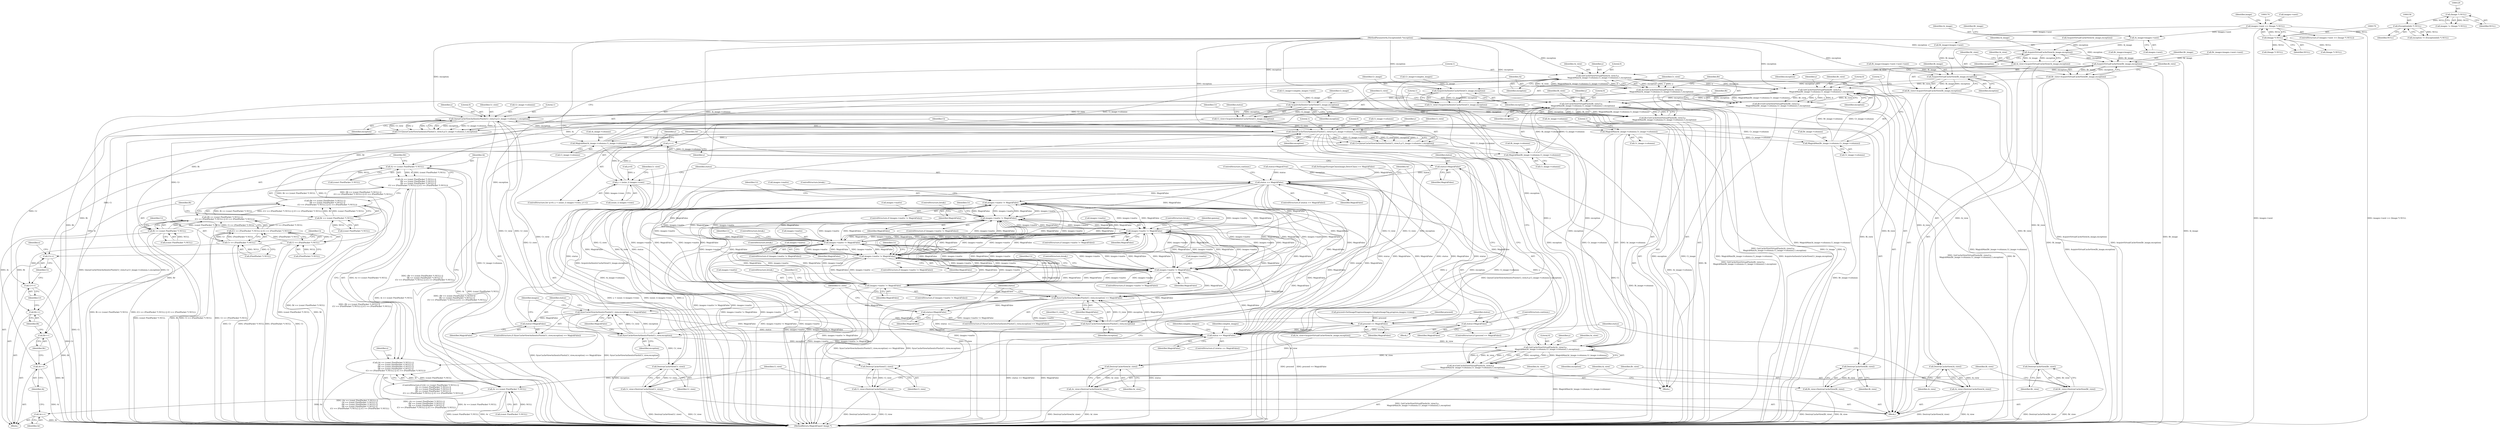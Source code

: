 digraph "1_ImageMagick6_19651f3db63fa1511ed83a348c4c82fa553f8d01_0@pointer" {
"1000280" [label="(Call,Ai_image=images->next)"];
"1000165" [label="(Call,images->next == (Image *) NULL)"];
"1000169" [label="(Call,(Image *) NULL)"];
"1000155" [label="(Call,(ExceptionInfo *) NULL)"];
"1000128" [label="(Call,(Image *) NULL)"];
"1000347" [label="(Call,AcquireVirtualCacheView(Ai_image,exception))"];
"1000345" [label="(Call,Ai_view=AcquireVirtualCacheView(Ai_image,exception))"];
"1000415" [label="(Call,GetCacheViewVirtualPixels(Ai_view,0,y,\n      MagickMax(Ai_image->columns,Ci_image->columns),1,exception))"];
"1000413" [label="(Call,Ai=GetCacheViewVirtualPixels(Ai_view,0,y,\n      MagickMax(Ai_image->columns,Ci_image->columns),1,exception))"];
"1000488" [label="(Call,Ai == (const PixelPacket *) NULL)"];
"1000487" [label="(Call,(Ai == (const PixelPacket *) NULL) ||\n        (Br == (const PixelPacket *) NULL) ||\n        (Bi == (const PixelPacket *) NULL) ||\n        (Cr == (PixelPacket *) NULL) || (Ci == (PixelPacket *) NULL))"];
"1000481" [label="(Call,(Ar == (const PixelPacket *) NULL) ||\n        (Ai == (const PixelPacket *) NULL) ||\n        (Br == (const PixelPacket *) NULL) ||\n        (Bi == (const PixelPacket *) NULL) ||\n        (Cr == (PixelPacket *) NULL) || (Ci == (PixelPacket *) NULL))"];
"1001556" [label="(Call,Ai++)"];
"1000430" [label="(Call,GetCacheViewVirtualPixels(Br_view,0,y,\n      MagickMax(Br_image->columns,Cr_image->columns),1,exception))"];
"1000428" [label="(Call,Br=GetCacheViewVirtualPixels(Br_view,0,y,\n      MagickMax(Br_image->columns,Cr_image->columns),1,exception))"];
"1000494" [label="(Call,Br == (const PixelPacket *) NULL)"];
"1000493" [label="(Call,(Br == (const PixelPacket *) NULL) ||\n        (Bi == (const PixelPacket *) NULL) ||\n        (Cr == (PixelPacket *) NULL) || (Ci == (PixelPacket *) NULL))"];
"1001558" [label="(Call,Br++)"];
"1000445" [label="(Call,GetCacheViewVirtualPixels(Bi_view,0,y,\n      MagickMax(Bi_image->columns,Ci_image->columns),1,exception))"];
"1000443" [label="(Call,Bi=GetCacheViewVirtualPixels(Bi_view,0,y,\n      MagickMax(Bi_image->columns,Ci_image->columns),1,exception))"];
"1000500" [label="(Call,Bi == (const PixelPacket *) NULL)"];
"1000499" [label="(Call,(Bi == (const PixelPacket *) NULL) ||\n        (Cr == (PixelPacket *) NULL) || (Ci == (PixelPacket *) NULL))"];
"1001560" [label="(Call,Bi++)"];
"1000460" [label="(Call,QueueCacheViewAuthenticPixels(Cr_view,0,y,Cr_image->columns,1,exception))"];
"1000404" [label="(Call,MagickMax(Ar_image->columns,Cr_image->columns))"];
"1000400" [label="(Call,GetCacheViewVirtualPixels(Ar_view,0,y,\n      MagickMax(Ar_image->columns,Cr_image->columns),1,exception))"];
"1000398" [label="(Call,Ar=GetCacheViewVirtualPixels(Ar_view,0,y,\n      MagickMax(Ar_image->columns,Cr_image->columns),1,exception))"];
"1000482" [label="(Call,Ar == (const PixelPacket *) NULL)"];
"1001554" [label="(Call,Ar++)"];
"1001630" [label="(Call,DestroyCacheView(Ar_view))"];
"1001628" [label="(Call,Ar_view=DestroyCacheView(Ar_view))"];
"1000434" [label="(Call,MagickMax(Br_image->columns,Cr_image->columns))"];
"1000458" [label="(Call,Cr=QueueCacheViewAuthenticPixels(Cr_view,0,y,Cr_image->columns,1,exception))"];
"1000506" [label="(Call,Cr == (PixelPacket *) NULL)"];
"1000505" [label="(Call,(Cr == (PixelPacket *) NULL) || (Ci == (PixelPacket *) NULL))"];
"1001562" [label="(Call,Cr++)"];
"1000471" [label="(Call,QueueCacheViewAuthenticPixels(Ci_view,0,y,Ci_image->columns,1,exception))"];
"1000387" [label="(Call,y++)"];
"1000380" [label="(Call,y < (ssize_t) images->rows)"];
"1000419" [label="(Call,MagickMax(Ai_image->columns,Ci_image->columns))"];
"1000449" [label="(Call,MagickMax(Bi_image->columns,Ci_image->columns))"];
"1000469" [label="(Call,Ci=QueueCacheViewAuthenticPixels(Ci_view,0,y,Ci_image->columns,1,exception))"];
"1000511" [label="(Call,Ci == (PixelPacket *) NULL)"];
"1001564" [label="(Call,Ci++)"];
"1001568" [label="(Call,SyncCacheViewAuthenticPixels(Ci_view,exception))"];
"1001567" [label="(Call,SyncCacheViewAuthenticPixels(Ci_view,exception) == MagickFalse)"];
"1001572" [label="(Call,status=MagickFalse)"];
"1000394" [label="(Call,status == MagickFalse)"];
"1000517" [label="(Call,status=MagickFalse)"];
"1001637" [label="(Call,status == MagickFalse)"];
"1000607" [label="(Call,images->matte != MagickFalse)"];
"1000685" [label="(Call,images->matte != MagickFalse)"];
"1000897" [label="(Call,images->matte != MagickFalse)"];
"1001080" [label="(Call,images->matte != MagickFalse)"];
"1001253" [label="(Call,images->matte != MagickFalse)"];
"1001413" [label="(Call,images->matte != MagickFalse)"];
"1001525" [label="(Call,images->matte != MagickFalse)"];
"1001576" [label="(Call,SyncCacheViewAuthenticPixels(Cr_view,exception) == MagickFalse)"];
"1001581" [label="(Call,status=MagickFalse)"];
"1001606" [label="(Call,proceed == MagickFalse)"];
"1001609" [label="(Call,status=MagickFalse)"];
"1001577" [label="(Call,SyncCacheViewAuthenticPixels(Cr_view,exception))"];
"1001614" [label="(Call,DestroyCacheView(Cr_view))"];
"1001612" [label="(Call,Cr_view=DestroyCacheView(Cr_view))"];
"1001618" [label="(Call,DestroyCacheView(Ci_view))"];
"1001616" [label="(Call,Ci_view=DestroyCacheView(Ci_view))"];
"1001626" [label="(Call,DestroyCacheView(Bi_view))"];
"1001624" [label="(Call,Bi_view=DestroyCacheView(Bi_view))"];
"1001622" [label="(Call,DestroyCacheView(Br_view))"];
"1001620" [label="(Call,Br_view=DestroyCacheView(Br_view))"];
"1001634" [label="(Call,DestroyCacheView(Ai_view))"];
"1001632" [label="(Call,Ai_view=DestroyCacheView(Ai_view))"];
"1000352" [label="(Call,AcquireVirtualCacheView(Br_image,exception))"];
"1000350" [label="(Call,Br_view=AcquireVirtualCacheView(Br_image,exception))"];
"1000357" [label="(Call,AcquireVirtualCacheView(Bi_image,exception))"];
"1000355" [label="(Call,Bi_view=AcquireVirtualCacheView(Bi_image,exception))"];
"1000362" [label="(Call,AcquireAuthenticCacheView(Cr_image,exception))"];
"1000360" [label="(Call,Cr_view=AcquireAuthenticCacheView(Cr_image,exception))"];
"1000367" [label="(Call,AcquireAuthenticCacheView(Ci_image,exception))"];
"1000365" [label="(Call,Ci_view=AcquireAuthenticCacheView(Ci_image,exception))"];
"1001613" [label="(Identifier,Cr_view)"];
"1000363" [label="(Identifier,Cr_image)"];
"1000105" [label="(Block,)"];
"1000506" [label="(Call,Cr == (PixelPacket *) NULL)"];
"1000388" [label="(Identifier,y)"];
"1000488" [label="(Call,Ai == (const PixelPacket *) NULL)"];
"1000354" [label="(Identifier,exception)"];
"1000371" [label="(Identifier,status)"];
"1000502" [label="(Call,(const PixelPacket *) NULL)"];
"1000171" [label="(Identifier,NULL)"];
"1000490" [label="(Call,(const PixelPacket *) NULL)"];
"1000470" [label="(Identifier,Ci)"];
"1000370" [label="(Call,status=MagickTrue)"];
"1001635" [label="(Identifier,Ai_view)"];
"1000359" [label="(Identifier,exception)"];
"1000478" [label="(Literal,1)"];
"1000689" [label="(Identifier,MagickFalse)"];
"1001417" [label="(Identifier,MagickFalse)"];
"1001583" [label="(Identifier,MagickFalse)"];
"1001580" [label="(Identifier,MagickFalse)"];
"1000389" [label="(Block,)"];
"1001626" [label="(Call,DestroyCacheView(Bi_view))"];
"1001557" [label="(Identifier,Ai)"];
"1000377" [label="(Call,y=0)"];
"1001252" [label="(ControlStructure,if (images->matte != MagickFalse))"];
"1001301" [label="(ControlStructure,break;)"];
"1000393" [label="(ControlStructure,if (status == MagickFalse))"];
"1000608" [label="(Call,images->matte)"];
"1000428" [label="(Call,Br=GetCacheViewVirtualPixels(Br_view,0,y,\n      MagickMax(Br_image->columns,Cr_image->columns),1,exception))"];
"1000419" [label="(Call,MagickMax(Ai_image->columns,Ci_image->columns))"];
"1000396" [label="(Identifier,MagickFalse)"];
"1000416" [label="(Identifier,Ai_view)"];
"1000199" [label="(Call,(Image *) NULL)"];
"1001631" [label="(Identifier,Ar_view)"];
"1000346" [label="(Identifier,Ai_view)"];
"1000483" [label="(Identifier,Ar)"];
"1000130" [label="(Identifier,NULL)"];
"1000348" [label="(Identifier,Ai_image)"];
"1000495" [label="(Identifier,Br)"];
"1000500" [label="(Call,Bi == (const PixelPacket *) NULL)"];
"1000340" [label="(Call,Ar_view=AcquireVirtualCacheView(Ar_image,exception))"];
"1001564" [label="(Call,Ci++)"];
"1001576" [label="(Call,SyncCacheViewAuthenticPixels(Cr_view,exception) == MagickFalse)"];
"1000380" [label="(Call,y < (ssize_t) images->rows)"];
"1001524" [label="(ControlStructure,if (images->matte != MagickFalse))"];
"1000357" [label="(Call,AcquireVirtualCacheView(Bi_image,exception))"];
"1000464" [label="(Call,Cr_image->columns)"];
"1000353" [label="(Identifier,Br_image)"];
"1000420" [label="(Call,Ai_image->columns)"];
"1000395" [label="(Identifier,status)"];
"1000399" [label="(Identifier,Ar)"];
"1000533" [label="(Identifier,x)"];
"1000349" [label="(Identifier,exception)"];
"1001569" [label="(Identifier,Ci_view)"];
"1000323" [label="(Call,Bi_image=images->next->next->next)"];
"1001630" [label="(Call,DestroyCacheView(Ar_view))"];
"1000534" [label="(Block,)"];
"1000896" [label="(ControlStructure,if (images->matte != MagickFalse))"];
"1000356" [label="(Identifier,Bi_view)"];
"1001608" [label="(Identifier,MagickFalse)"];
"1000445" [label="(Call,GetCacheViewVirtualPixels(Bi_view,0,y,\n      MagickMax(Bi_image->columns,Ci_image->columns),1,exception))"];
"1001572" [label="(Call,status=MagickFalse)"];
"1000686" [label="(Call,images->matte)"];
"1000460" [label="(Call,QueueCacheViewAuthenticPixels(Cr_view,0,y,Cr_image->columns,1,exception))"];
"1000316" [label="(Call,Br_image=images->next->next)"];
"1000635" [label="(ControlStructure,break;)"];
"1000965" [label="(ControlStructure,break;)"];
"1000901" [label="(Identifier,MagickFalse)"];
"1000441" [label="(Literal,1)"];
"1000362" [label="(Call,AcquireAuthenticCacheView(Cr_image,exception))"];
"1000448" [label="(Identifier,y)"];
"1000484" [label="(Call,(const PixelPacket *) NULL)"];
"1000155" [label="(Call,(ExceptionInfo *) NULL)"];
"1000282" [label="(Call,images->next)"];
"1000473" [label="(Literal,0)"];
"1001526" [label="(Call,images->matte)"];
"1000408" [label="(Call,Cr_image->columns)"];
"1001573" [label="(Identifier,status)"];
"1000285" [label="(Call,Br_image=images)"];
"1000164" [label="(ControlStructure,if (images->next == (Image *) NULL))"];
"1000520" [label="(ControlStructure,continue;)"];
"1001088" [label="(Identifier,Cr)"];
"1000607" [label="(Call,images->matte != MagickFalse)"];
"1001617" [label="(Identifier,Ci_view)"];
"1000126" [label="(Call,images != (Image *) NULL)"];
"1000516" [label="(Block,)"];
"1001257" [label="(Identifier,MagickFalse)"];
"1000335" [label="(Call,Ci_image=complex_images->next)"];
"1000412" [label="(Identifier,exception)"];
"1001578" [label="(Identifier,Cr_view)"];
"1001587" [label="(Identifier,images)"];
"1000457" [label="(Identifier,exception)"];
"1001581" [label="(Call,status=MagickFalse)"];
"1000519" [label="(Identifier,MagickFalse)"];
"1001123" [label="(ControlStructure,break;)"];
"1000438" [label="(Call,Cr_image->columns)"];
"1001616" [label="(Call,Ci_view=DestroyCacheView(Ci_view))"];
"1000443" [label="(Call,Bi=GetCacheViewVirtualPixels(Bi_view,0,y,\n      MagickMax(Bi_image->columns,Ci_image->columns),1,exception))"];
"1000411" [label="(Literal,1)"];
"1001560" [label="(Call,Bi++)"];
"1000469" [label="(Call,Ci=QueueCacheViewAuthenticPixels(Ci_view,0,y,Ci_image->columns,1,exception))"];
"1000394" [label="(Call,status == MagickFalse)"];
"1001559" [label="(Identifier,Br)"];
"1001525" [label="(Call,images->matte != MagickFalse)"];
"1001529" [label="(Identifier,MagickFalse)"];
"1000435" [label="(Call,Br_image->columns)"];
"1000480" [label="(ControlStructure,if ((Ar == (const PixelPacket *) NULL) ||\n        (Ai == (const PixelPacket *) NULL) ||\n        (Br == (const PixelPacket *) NULL) ||\n        (Bi == (const PixelPacket *) NULL) ||\n        (Cr == (PixelPacket *) NULL) || (Ci == (PixelPacket *) NULL)))"];
"1000487" [label="(Call,(Ai == (const PixelPacket *) NULL) ||\n        (Br == (const PixelPacket *) NULL) ||\n        (Bi == (const PixelPacket *) NULL) ||\n        (Cr == (PixelPacket *) NULL) || (Ci == (PixelPacket *) NULL))"];
"1000706" [label="(ControlStructure,break;)"];
"1001624" [label="(Call,Bi_view=DestroyCacheView(Bi_view))"];
"1000489" [label="(Identifier,Ai)"];
"1000434" [label="(Call,MagickMax(Br_image->columns,Cr_image->columns))"];
"1000501" [label="(Identifier,Bi)"];
"1000518" [label="(Identifier,status)"];
"1000418" [label="(Identifier,y)"];
"1001565" [label="(Identifier,Ci)"];
"1000606" [label="(ControlStructure,if (images->matte != MagickFalse))"];
"1001533" [label="(Identifier,Cr)"];
"1001632" [label="(Call,Ai_view=DestroyCacheView(Ai_view))"];
"1000165" [label="(Call,images->next == (Image *) NULL)"];
"1000417" [label="(Literal,0)"];
"1000397" [label="(ControlStructure,continue;)"];
"1001639" [label="(Identifier,MagickFalse)"];
"1001079" [label="(ControlStructure,if (images->matte != MagickFalse))"];
"1001605" [label="(ControlStructure,if (proceed == MagickFalse))"];
"1000414" [label="(Identifier,Ai)"];
"1001607" [label="(Identifier,proceed)"];
"1000499" [label="(Call,(Bi == (const PixelPacket *) NULL) ||\n        (Cr == (PixelPacket *) NULL) || (Ci == (PixelPacket *) NULL))"];
"1000367" [label="(Call,AcquireAuthenticCacheView(Ci_image,exception))"];
"1001633" [label="(Identifier,Ai_view)"];
"1000482" [label="(Call,Ar == (const PixelPacket *) NULL)"];
"1000153" [label="(Call,exception != (ExceptionInfo *) NULL)"];
"1000475" [label="(Call,Ci_image->columns)"];
"1001612" [label="(Call,Cr_view=DestroyCacheView(Cr_view))"];
"1001646" [label="(MethodReturn,MagickExport Image *)"];
"1000467" [label="(Literal,1)"];
"1000685" [label="(Call,images->matte != MagickFalse)"];
"1000369" [label="(Identifier,exception)"];
"1000433" [label="(Identifier,y)"];
"1001575" [label="(ControlStructure,if (SyncCacheViewAuthenticPixels(Cr_view,exception) == MagickFalse))"];
"1001629" [label="(Identifier,Ar_view)"];
"1000505" [label="(Call,(Cr == (PixelPacket *) NULL) || (Ci == (PixelPacket *) NULL))"];
"1000382" [label="(Call,(ssize_t) images->rows)"];
"1000352" [label="(Call,AcquireVirtualCacheView(Br_image,exception))"];
"1000350" [label="(Call,Br_view=AcquireVirtualCacheView(Br_image,exception))"];
"1001582" [label="(Identifier,status)"];
"1000332" [label="(Call,Cr_image=complex_images)"];
"1001619" [label="(Identifier,Ci_view)"];
"1000368" [label="(Identifier,Ci_image)"];
"1001412" [label="(ControlStructure,if (images->matte != MagickFalse))"];
"1001561" [label="(Identifier,Bi)"];
"1001621" [label="(Identifier,Br_view)"];
"1000513" [label="(Call,(PixelPacket *) NULL)"];
"1000185" [label="(Call,(Image *) NULL)"];
"1000615" [label="(Identifier,Cr)"];
"1000479" [label="(Identifier,exception)"];
"1000347" [label="(Call,AcquireVirtualCacheView(Ai_image,exception))"];
"1001634" [label="(Call,DestroyCacheView(Ai_view))"];
"1000345" [label="(Call,Ai_view=AcquireVirtualCacheView(Ai_image,exception))"];
"1001080" [label="(Call,images->matte != MagickFalse)"];
"1000358" [label="(Identifier,Bi_image)"];
"1000361" [label="(Identifier,Cr_view)"];
"1001611" [label="(Identifier,MagickFalse)"];
"1001570" [label="(Identifier,exception)"];
"1000351" [label="(Identifier,Br_view)"];
"1001554" [label="(Call,Ar++)"];
"1000456" [label="(Literal,1)"];
"1001254" [label="(Call,images->matte)"];
"1001623" [label="(Identifier,Br_view)"];
"1000401" [label="(Identifier,Ar_view)"];
"1000474" [label="(Identifier,y)"];
"1000447" [label="(Literal,0)"];
"1000423" [label="(Call,Ci_image->columns)"];
"1000493" [label="(Call,(Br == (const PixelPacket *) NULL) ||\n        (Bi == (const PixelPacket *) NULL) ||\n        (Cr == (PixelPacket *) NULL) || (Ci == (PixelPacket *) NULL))"];
"1000288" [label="(Call,Bi_image=images->next)"];
"1000207" [label="(Call,SetImageStorageClass(image,DirectClass) == MagickFalse)"];
"1001414" [label="(Call,images->matte)"];
"1000169" [label="(Call,(Image *) NULL)"];
"1000431" [label="(Identifier,Br_view)"];
"1000446" [label="(Identifier,Bi_view)"];
"1001641" [label="(Identifier,complex_images)"];
"1000463" [label="(Identifier,y)"];
"1001609" [label="(Call,status=MagickFalse)"];
"1001628" [label="(Call,Ar_view=DestroyCacheView(Ar_view))"];
"1001553" [label="(ControlStructure,break;)"];
"1000166" [label="(Call,images->next)"];
"1000405" [label="(Call,Ar_image->columns)"];
"1001567" [label="(Call,SyncCacheViewAuthenticPixels(Ci_view,exception) == MagickFalse)"];
"1000494" [label="(Call,Br == (const PixelPacket *) NULL)"];
"1000462" [label="(Literal,0)"];
"1000398" [label="(Call,Ar=GetCacheViewVirtualPixels(Ar_view,0,y,\n      MagickMax(Ar_image->columns,Cr_image->columns),1,exception))"];
"1000472" [label="(Identifier,Ci_view)"];
"1001614" [label="(Call,DestroyCacheView(Cr_view))"];
"1001455" [label="(ControlStructure,break;)"];
"1000458" [label="(Call,Cr=QueueCacheViewAuthenticPixels(Cr_view,0,y,Cr_image->columns,1,exception))"];
"1001620" [label="(Call,Br_view=DestroyCacheView(Br_view))"];
"1000415" [label="(Call,GetCacheViewVirtualPixels(Ai_view,0,y,\n      MagickMax(Ai_image->columns,Ci_image->columns),1,exception))"];
"1000387" [label="(Call,y++)"];
"1001566" [label="(ControlStructure,if (SyncCacheViewAuthenticPixels(Ci_view,exception) == MagickFalse))"];
"1001253" [label="(Call,images->matte != MagickFalse)"];
"1001627" [label="(Identifier,Bi_view)"];
"1000157" [label="(Identifier,NULL)"];
"1001556" [label="(Call,Ai++)"];
"1001606" [label="(Call,proceed == MagickFalse)"];
"1001081" [label="(Call,images->matte)"];
"1000442" [label="(Identifier,exception)"];
"1001622" [label="(Call,DestroyCacheView(Br_view))"];
"1001555" [label="(Identifier,Ar)"];
"1000481" [label="(Call,(Ar == (const PixelPacket *) NULL) ||\n        (Ai == (const PixelPacket *) NULL) ||\n        (Br == (const PixelPacket *) NULL) ||\n        (Bi == (const PixelPacket *) NULL) ||\n        (Cr == (PixelPacket *) NULL) || (Ci == (PixelPacket *) NULL))"];
"1000381" [label="(Identifier,y)"];
"1000511" [label="(Call,Ci == (PixelPacket *) NULL)"];
"1000693" [label="(Identifier,Cr)"];
"1001084" [label="(Identifier,MagickFalse)"];
"1001261" [label="(Identifier,Cr)"];
"1001563" [label="(Identifier,Cr)"];
"1000508" [label="(Call,(PixelPacket *) NULL)"];
"1000402" [label="(Literal,0)"];
"1000517" [label="(Call,status=MagickFalse)"];
"1000897" [label="(Call,images->matte != MagickFalse)"];
"1000904" [label="(Identifier,gamma)"];
"1000471" [label="(Call,QueueCacheViewAuthenticPixels(Ci_view,0,y,Ci_image->columns,1,exception))"];
"1000281" [label="(Identifier,Ai_image)"];
"1000342" [label="(Call,AcquireVirtualCacheView(Ar_image,exception))"];
"1001577" [label="(Call,SyncCacheViewAuthenticPixels(Cr_view,exception))"];
"1000450" [label="(Call,Bi_image->columns)"];
"1000611" [label="(Identifier,MagickFalse)"];
"1000898" [label="(Call,images->matte)"];
"1000453" [label="(Call,Ci_image->columns)"];
"1000413" [label="(Call,Ai=GetCacheViewVirtualPixels(Ai_view,0,y,\n      MagickMax(Ai_image->columns,Ci_image->columns),1,exception))"];
"1000507" [label="(Identifier,Cr)"];
"1000496" [label="(Call,(const PixelPacket *) NULL)"];
"1001618" [label="(Call,DestroyCacheView(Ci_view))"];
"1000403" [label="(Identifier,y)"];
"1001579" [label="(Identifier,exception)"];
"1000286" [label="(Identifier,Br_image)"];
"1001625" [label="(Identifier,Bi_view)"];
"1000468" [label="(Identifier,exception)"];
"1000360" [label="(Call,Cr_view=AcquireAuthenticCacheView(Cr_image,exception))"];
"1001615" [label="(Identifier,Cr_view)"];
"1000364" [label="(Identifier,exception)"];
"1000280" [label="(Call,Ai_image=images->next)"];
"1001638" [label="(Identifier,status)"];
"1000461" [label="(Identifier,Cr_view)"];
"1000376" [label="(ControlStructure,for (y=0; y < (ssize_t) images->rows; y++))"];
"1001413" [label="(Call,images->matte != MagickFalse)"];
"1000512" [label="(Identifier,Ci)"];
"1001421" [label="(Identifier,Cr)"];
"1001636" [label="(ControlStructure,if (status == MagickFalse))"];
"1000444" [label="(Identifier,Bi)"];
"1001610" [label="(Identifier,status)"];
"1001571" [label="(Identifier,MagickFalse)"];
"1001596" [label="(Call,proceed=SetImageProgress(images,ComplexImageTag,progress,images->rows))"];
"1000366" [label="(Identifier,Ci_view)"];
"1000427" [label="(Identifier,exception)"];
"1000400" [label="(Call,GetCacheViewVirtualPixels(Ar_view,0,y,\n      MagickMax(Ar_image->columns,Cr_image->columns),1,exception))"];
"1001562" [label="(Call,Cr++)"];
"1001574" [label="(Identifier,MagickFalse)"];
"1000365" [label="(Call,Ci_view=AcquireAuthenticCacheView(Ci_image,exception))"];
"1000523" [label="(Identifier,x)"];
"1000426" [label="(Literal,1)"];
"1000104" [label="(MethodParameterIn,ExceptionInfo *exception)"];
"1000355" [label="(Call,Bi_view=AcquireVirtualCacheView(Bi_image,exception))"];
"1000430" [label="(Call,GetCacheViewVirtualPixels(Br_view,0,y,\n      MagickMax(Br_image->columns,Cr_image->columns),1,exception))"];
"1000189" [label="(Identifier,image)"];
"1001558" [label="(Call,Br++)"];
"1000459" [label="(Identifier,Cr)"];
"1000449" [label="(Call,MagickMax(Bi_image->columns,Ci_image->columns))"];
"1000684" [label="(ControlStructure,if (images->matte != MagickFalse))"];
"1000432" [label="(Literal,0)"];
"1000429" [label="(Identifier,Br)"];
"1001637" [label="(Call,status == MagickFalse)"];
"1001645" [label="(Identifier,complex_images)"];
"1000128" [label="(Call,(Image *) NULL)"];
"1001568" [label="(Call,SyncCacheViewAuthenticPixels(Ci_view,exception))"];
"1000404" [label="(Call,MagickMax(Ar_image->columns,Cr_image->columns))"];
"1000280" -> "1000105"  [label="AST: "];
"1000280" -> "1000282"  [label="CFG: "];
"1000281" -> "1000280"  [label="AST: "];
"1000282" -> "1000280"  [label="AST: "];
"1000286" -> "1000280"  [label="CFG: "];
"1000165" -> "1000280"  [label="DDG: images->next"];
"1000280" -> "1000347"  [label="DDG: Ai_image"];
"1000165" -> "1000164"  [label="AST: "];
"1000165" -> "1000169"  [label="CFG: "];
"1000166" -> "1000165"  [label="AST: "];
"1000169" -> "1000165"  [label="AST: "];
"1000174" -> "1000165"  [label="CFG: "];
"1000189" -> "1000165"  [label="CFG: "];
"1000165" -> "1001646"  [label="DDG: images->next"];
"1000165" -> "1001646"  [label="DDG: images->next == (Image *) NULL"];
"1000169" -> "1000165"  [label="DDG: NULL"];
"1000165" -> "1000288"  [label="DDG: images->next"];
"1000169" -> "1000171"  [label="CFG: "];
"1000170" -> "1000169"  [label="AST: "];
"1000171" -> "1000169"  [label="AST: "];
"1000155" -> "1000169"  [label="DDG: NULL"];
"1000169" -> "1000185"  [label="DDG: NULL"];
"1000169" -> "1000199"  [label="DDG: NULL"];
"1000155" -> "1000153"  [label="AST: "];
"1000155" -> "1000157"  [label="CFG: "];
"1000156" -> "1000155"  [label="AST: "];
"1000157" -> "1000155"  [label="AST: "];
"1000153" -> "1000155"  [label="CFG: "];
"1000155" -> "1000153"  [label="DDG: NULL"];
"1000128" -> "1000155"  [label="DDG: NULL"];
"1000128" -> "1000126"  [label="AST: "];
"1000128" -> "1000130"  [label="CFG: "];
"1000129" -> "1000128"  [label="AST: "];
"1000130" -> "1000128"  [label="AST: "];
"1000126" -> "1000128"  [label="CFG: "];
"1000128" -> "1000126"  [label="DDG: NULL"];
"1000347" -> "1000345"  [label="AST: "];
"1000347" -> "1000349"  [label="CFG: "];
"1000348" -> "1000347"  [label="AST: "];
"1000349" -> "1000347"  [label="AST: "];
"1000345" -> "1000347"  [label="CFG: "];
"1000347" -> "1001646"  [label="DDG: Ai_image"];
"1000347" -> "1000345"  [label="DDG: Ai_image"];
"1000347" -> "1000345"  [label="DDG: exception"];
"1000342" -> "1000347"  [label="DDG: exception"];
"1000104" -> "1000347"  [label="DDG: exception"];
"1000347" -> "1000352"  [label="DDG: exception"];
"1000345" -> "1000105"  [label="AST: "];
"1000346" -> "1000345"  [label="AST: "];
"1000351" -> "1000345"  [label="CFG: "];
"1000345" -> "1001646"  [label="DDG: AcquireVirtualCacheView(Ai_image,exception)"];
"1000345" -> "1000415"  [label="DDG: Ai_view"];
"1000345" -> "1001634"  [label="DDG: Ai_view"];
"1000415" -> "1000413"  [label="AST: "];
"1000415" -> "1000427"  [label="CFG: "];
"1000416" -> "1000415"  [label="AST: "];
"1000417" -> "1000415"  [label="AST: "];
"1000418" -> "1000415"  [label="AST: "];
"1000419" -> "1000415"  [label="AST: "];
"1000426" -> "1000415"  [label="AST: "];
"1000427" -> "1000415"  [label="AST: "];
"1000413" -> "1000415"  [label="CFG: "];
"1000415" -> "1001646"  [label="DDG: MagickMax(Ai_image->columns,Ci_image->columns)"];
"1000415" -> "1000413"  [label="DDG: exception"];
"1000415" -> "1000413"  [label="DDG: 1"];
"1000415" -> "1000413"  [label="DDG: y"];
"1000415" -> "1000413"  [label="DDG: Ai_view"];
"1000415" -> "1000413"  [label="DDG: MagickMax(Ai_image->columns,Ci_image->columns)"];
"1000415" -> "1000413"  [label="DDG: 0"];
"1000400" -> "1000415"  [label="DDG: y"];
"1000400" -> "1000415"  [label="DDG: exception"];
"1000419" -> "1000415"  [label="DDG: Ai_image->columns"];
"1000419" -> "1000415"  [label="DDG: Ci_image->columns"];
"1000104" -> "1000415"  [label="DDG: exception"];
"1000415" -> "1000430"  [label="DDG: y"];
"1000415" -> "1000430"  [label="DDG: exception"];
"1000415" -> "1001634"  [label="DDG: Ai_view"];
"1000413" -> "1000389"  [label="AST: "];
"1000414" -> "1000413"  [label="AST: "];
"1000429" -> "1000413"  [label="CFG: "];
"1000413" -> "1001646"  [label="DDG: Ai"];
"1000413" -> "1001646"  [label="DDG: GetCacheViewVirtualPixels(Ai_view,0,y,\n      MagickMax(Ai_image->columns,Ci_image->columns),1,exception)"];
"1000413" -> "1000488"  [label="DDG: Ai"];
"1000413" -> "1001556"  [label="DDG: Ai"];
"1000488" -> "1000487"  [label="AST: "];
"1000488" -> "1000490"  [label="CFG: "];
"1000489" -> "1000488"  [label="AST: "];
"1000490" -> "1000488"  [label="AST: "];
"1000495" -> "1000488"  [label="CFG: "];
"1000487" -> "1000488"  [label="CFG: "];
"1000488" -> "1001646"  [label="DDG: Ai"];
"1000488" -> "1001646"  [label="DDG: (const PixelPacket *) NULL"];
"1000488" -> "1000487"  [label="DDG: Ai"];
"1000488" -> "1000487"  [label="DDG: (const PixelPacket *) NULL"];
"1000490" -> "1000488"  [label="DDG: NULL"];
"1000488" -> "1001556"  [label="DDG: Ai"];
"1000487" -> "1000481"  [label="AST: "];
"1000487" -> "1000493"  [label="CFG: "];
"1000493" -> "1000487"  [label="AST: "];
"1000481" -> "1000487"  [label="CFG: "];
"1000487" -> "1001646"  [label="DDG: Ai == (const PixelPacket *) NULL"];
"1000487" -> "1001646"  [label="DDG: (Br == (const PixelPacket *) NULL) ||\n        (Bi == (const PixelPacket *) NULL) ||\n        (Cr == (PixelPacket *) NULL) || (Ci == (PixelPacket *) NULL)"];
"1000487" -> "1000481"  [label="DDG: Ai == (const PixelPacket *) NULL"];
"1000487" -> "1000481"  [label="DDG: (Br == (const PixelPacket *) NULL) ||\n        (Bi == (const PixelPacket *) NULL) ||\n        (Cr == (PixelPacket *) NULL) || (Ci == (PixelPacket *) NULL)"];
"1000493" -> "1000487"  [label="DDG: Br == (const PixelPacket *) NULL"];
"1000493" -> "1000487"  [label="DDG: (Bi == (const PixelPacket *) NULL) ||\n        (Cr == (PixelPacket *) NULL) || (Ci == (PixelPacket *) NULL)"];
"1000481" -> "1000480"  [label="AST: "];
"1000481" -> "1000482"  [label="CFG: "];
"1000482" -> "1000481"  [label="AST: "];
"1000518" -> "1000481"  [label="CFG: "];
"1000523" -> "1000481"  [label="CFG: "];
"1000481" -> "1001646"  [label="DDG: (Ar == (const PixelPacket *) NULL) ||\n        (Ai == (const PixelPacket *) NULL) ||\n        (Br == (const PixelPacket *) NULL) ||\n        (Bi == (const PixelPacket *) NULL) ||\n        (Cr == (PixelPacket *) NULL) || (Ci == (PixelPacket *) NULL)"];
"1000481" -> "1001646"  [label="DDG: (Ai == (const PixelPacket *) NULL) ||\n        (Br == (const PixelPacket *) NULL) ||\n        (Bi == (const PixelPacket *) NULL) ||\n        (Cr == (PixelPacket *) NULL) || (Ci == (PixelPacket *) NULL)"];
"1000481" -> "1001646"  [label="DDG: Ar == (const PixelPacket *) NULL"];
"1000482" -> "1000481"  [label="DDG: Ar"];
"1000482" -> "1000481"  [label="DDG: (const PixelPacket *) NULL"];
"1001556" -> "1000534"  [label="AST: "];
"1001556" -> "1001557"  [label="CFG: "];
"1001557" -> "1001556"  [label="AST: "];
"1001559" -> "1001556"  [label="CFG: "];
"1001556" -> "1001646"  [label="DDG: Ai"];
"1000430" -> "1000428"  [label="AST: "];
"1000430" -> "1000442"  [label="CFG: "];
"1000431" -> "1000430"  [label="AST: "];
"1000432" -> "1000430"  [label="AST: "];
"1000433" -> "1000430"  [label="AST: "];
"1000434" -> "1000430"  [label="AST: "];
"1000441" -> "1000430"  [label="AST: "];
"1000442" -> "1000430"  [label="AST: "];
"1000428" -> "1000430"  [label="CFG: "];
"1000430" -> "1001646"  [label="DDG: MagickMax(Br_image->columns,Cr_image->columns)"];
"1000430" -> "1000428"  [label="DDG: exception"];
"1000430" -> "1000428"  [label="DDG: MagickMax(Br_image->columns,Cr_image->columns)"];
"1000430" -> "1000428"  [label="DDG: Br_view"];
"1000430" -> "1000428"  [label="DDG: 1"];
"1000430" -> "1000428"  [label="DDG: y"];
"1000430" -> "1000428"  [label="DDG: 0"];
"1000350" -> "1000430"  [label="DDG: Br_view"];
"1000434" -> "1000430"  [label="DDG: Br_image->columns"];
"1000434" -> "1000430"  [label="DDG: Cr_image->columns"];
"1000104" -> "1000430"  [label="DDG: exception"];
"1000430" -> "1000445"  [label="DDG: y"];
"1000430" -> "1000445"  [label="DDG: exception"];
"1000430" -> "1001622"  [label="DDG: Br_view"];
"1000428" -> "1000389"  [label="AST: "];
"1000429" -> "1000428"  [label="AST: "];
"1000444" -> "1000428"  [label="CFG: "];
"1000428" -> "1001646"  [label="DDG: GetCacheViewVirtualPixels(Br_view,0,y,\n      MagickMax(Br_image->columns,Cr_image->columns),1,exception)"];
"1000428" -> "1001646"  [label="DDG: Br"];
"1000428" -> "1000494"  [label="DDG: Br"];
"1000428" -> "1001558"  [label="DDG: Br"];
"1000494" -> "1000493"  [label="AST: "];
"1000494" -> "1000496"  [label="CFG: "];
"1000495" -> "1000494"  [label="AST: "];
"1000496" -> "1000494"  [label="AST: "];
"1000501" -> "1000494"  [label="CFG: "];
"1000493" -> "1000494"  [label="CFG: "];
"1000494" -> "1001646"  [label="DDG: (const PixelPacket *) NULL"];
"1000494" -> "1001646"  [label="DDG: Br"];
"1000494" -> "1000493"  [label="DDG: Br"];
"1000494" -> "1000493"  [label="DDG: (const PixelPacket *) NULL"];
"1000496" -> "1000494"  [label="DDG: NULL"];
"1000494" -> "1001558"  [label="DDG: Br"];
"1000493" -> "1000499"  [label="CFG: "];
"1000499" -> "1000493"  [label="AST: "];
"1000493" -> "1001646"  [label="DDG: Br == (const PixelPacket *) NULL"];
"1000493" -> "1001646"  [label="DDG: (Bi == (const PixelPacket *) NULL) ||\n        (Cr == (PixelPacket *) NULL) || (Ci == (PixelPacket *) NULL)"];
"1000499" -> "1000493"  [label="DDG: Bi == (const PixelPacket *) NULL"];
"1000499" -> "1000493"  [label="DDG: (Cr == (PixelPacket *) NULL) || (Ci == (PixelPacket *) NULL)"];
"1001558" -> "1000534"  [label="AST: "];
"1001558" -> "1001559"  [label="CFG: "];
"1001559" -> "1001558"  [label="AST: "];
"1001561" -> "1001558"  [label="CFG: "];
"1001558" -> "1001646"  [label="DDG: Br"];
"1000445" -> "1000443"  [label="AST: "];
"1000445" -> "1000457"  [label="CFG: "];
"1000446" -> "1000445"  [label="AST: "];
"1000447" -> "1000445"  [label="AST: "];
"1000448" -> "1000445"  [label="AST: "];
"1000449" -> "1000445"  [label="AST: "];
"1000456" -> "1000445"  [label="AST: "];
"1000457" -> "1000445"  [label="AST: "];
"1000443" -> "1000445"  [label="CFG: "];
"1000445" -> "1001646"  [label="DDG: MagickMax(Bi_image->columns,Ci_image->columns)"];
"1000445" -> "1000443"  [label="DDG: exception"];
"1000445" -> "1000443"  [label="DDG: 1"];
"1000445" -> "1000443"  [label="DDG: Bi_view"];
"1000445" -> "1000443"  [label="DDG: MagickMax(Bi_image->columns,Ci_image->columns)"];
"1000445" -> "1000443"  [label="DDG: y"];
"1000445" -> "1000443"  [label="DDG: 0"];
"1000355" -> "1000445"  [label="DDG: Bi_view"];
"1000449" -> "1000445"  [label="DDG: Bi_image->columns"];
"1000449" -> "1000445"  [label="DDG: Ci_image->columns"];
"1000104" -> "1000445"  [label="DDG: exception"];
"1000445" -> "1000460"  [label="DDG: y"];
"1000445" -> "1000460"  [label="DDG: exception"];
"1000445" -> "1001626"  [label="DDG: Bi_view"];
"1000443" -> "1000389"  [label="AST: "];
"1000444" -> "1000443"  [label="AST: "];
"1000459" -> "1000443"  [label="CFG: "];
"1000443" -> "1001646"  [label="DDG: GetCacheViewVirtualPixels(Bi_view,0,y,\n      MagickMax(Bi_image->columns,Ci_image->columns),1,exception)"];
"1000443" -> "1001646"  [label="DDG: Bi"];
"1000443" -> "1000500"  [label="DDG: Bi"];
"1000443" -> "1001560"  [label="DDG: Bi"];
"1000500" -> "1000499"  [label="AST: "];
"1000500" -> "1000502"  [label="CFG: "];
"1000501" -> "1000500"  [label="AST: "];
"1000502" -> "1000500"  [label="AST: "];
"1000507" -> "1000500"  [label="CFG: "];
"1000499" -> "1000500"  [label="CFG: "];
"1000500" -> "1001646"  [label="DDG: (const PixelPacket *) NULL"];
"1000500" -> "1001646"  [label="DDG: Bi"];
"1000500" -> "1000499"  [label="DDG: Bi"];
"1000500" -> "1000499"  [label="DDG: (const PixelPacket *) NULL"];
"1000502" -> "1000500"  [label="DDG: NULL"];
"1000500" -> "1001560"  [label="DDG: Bi"];
"1000499" -> "1000505"  [label="CFG: "];
"1000505" -> "1000499"  [label="AST: "];
"1000499" -> "1001646"  [label="DDG: Bi == (const PixelPacket *) NULL"];
"1000499" -> "1001646"  [label="DDG: (Cr == (PixelPacket *) NULL) || (Ci == (PixelPacket *) NULL)"];
"1000505" -> "1000499"  [label="DDG: Cr == (PixelPacket *) NULL"];
"1000505" -> "1000499"  [label="DDG: Ci == (PixelPacket *) NULL"];
"1001560" -> "1000534"  [label="AST: "];
"1001560" -> "1001561"  [label="CFG: "];
"1001561" -> "1001560"  [label="AST: "];
"1001563" -> "1001560"  [label="CFG: "];
"1001560" -> "1001646"  [label="DDG: Bi"];
"1000460" -> "1000458"  [label="AST: "];
"1000460" -> "1000468"  [label="CFG: "];
"1000461" -> "1000460"  [label="AST: "];
"1000462" -> "1000460"  [label="AST: "];
"1000463" -> "1000460"  [label="AST: "];
"1000464" -> "1000460"  [label="AST: "];
"1000467" -> "1000460"  [label="AST: "];
"1000468" -> "1000460"  [label="AST: "];
"1000458" -> "1000460"  [label="CFG: "];
"1000460" -> "1001646"  [label="DDG: Cr_image->columns"];
"1000460" -> "1000404"  [label="DDG: Cr_image->columns"];
"1000460" -> "1000458"  [label="DDG: exception"];
"1000460" -> "1000458"  [label="DDG: Cr_image->columns"];
"1000460" -> "1000458"  [label="DDG: 0"];
"1000460" -> "1000458"  [label="DDG: Cr_view"];
"1000460" -> "1000458"  [label="DDG: y"];
"1000460" -> "1000458"  [label="DDG: 1"];
"1000360" -> "1000460"  [label="DDG: Cr_view"];
"1001577" -> "1000460"  [label="DDG: Cr_view"];
"1000434" -> "1000460"  [label="DDG: Cr_image->columns"];
"1000104" -> "1000460"  [label="DDG: exception"];
"1000460" -> "1000471"  [label="DDG: y"];
"1000460" -> "1000471"  [label="DDG: exception"];
"1000460" -> "1001577"  [label="DDG: Cr_view"];
"1000460" -> "1001614"  [label="DDG: Cr_view"];
"1000404" -> "1000400"  [label="AST: "];
"1000404" -> "1000408"  [label="CFG: "];
"1000405" -> "1000404"  [label="AST: "];
"1000408" -> "1000404"  [label="AST: "];
"1000411" -> "1000404"  [label="CFG: "];
"1000404" -> "1001646"  [label="DDG: Ar_image->columns"];
"1000404" -> "1000400"  [label="DDG: Ar_image->columns"];
"1000404" -> "1000400"  [label="DDG: Cr_image->columns"];
"1000404" -> "1000434"  [label="DDG: Cr_image->columns"];
"1000400" -> "1000398"  [label="AST: "];
"1000400" -> "1000412"  [label="CFG: "];
"1000401" -> "1000400"  [label="AST: "];
"1000402" -> "1000400"  [label="AST: "];
"1000403" -> "1000400"  [label="AST: "];
"1000411" -> "1000400"  [label="AST: "];
"1000412" -> "1000400"  [label="AST: "];
"1000398" -> "1000400"  [label="CFG: "];
"1000400" -> "1001646"  [label="DDG: MagickMax(Ar_image->columns,Cr_image->columns)"];
"1000400" -> "1000398"  [label="DDG: exception"];
"1000400" -> "1000398"  [label="DDG: y"];
"1000400" -> "1000398"  [label="DDG: MagickMax(Ar_image->columns,Cr_image->columns)"];
"1000400" -> "1000398"  [label="DDG: 0"];
"1000400" -> "1000398"  [label="DDG: Ar_view"];
"1000400" -> "1000398"  [label="DDG: 1"];
"1000340" -> "1000400"  [label="DDG: Ar_view"];
"1000380" -> "1000400"  [label="DDG: y"];
"1000367" -> "1000400"  [label="DDG: exception"];
"1001577" -> "1000400"  [label="DDG: exception"];
"1000471" -> "1000400"  [label="DDG: exception"];
"1000104" -> "1000400"  [label="DDG: exception"];
"1000400" -> "1001630"  [label="DDG: Ar_view"];
"1000398" -> "1000389"  [label="AST: "];
"1000399" -> "1000398"  [label="AST: "];
"1000414" -> "1000398"  [label="CFG: "];
"1000398" -> "1001646"  [label="DDG: GetCacheViewVirtualPixels(Ar_view,0,y,\n      MagickMax(Ar_image->columns,Cr_image->columns),1,exception)"];
"1000398" -> "1000482"  [label="DDG: Ar"];
"1000482" -> "1000484"  [label="CFG: "];
"1000483" -> "1000482"  [label="AST: "];
"1000484" -> "1000482"  [label="AST: "];
"1000489" -> "1000482"  [label="CFG: "];
"1000482" -> "1001646"  [label="DDG: Ar"];
"1000482" -> "1001646"  [label="DDG: (const PixelPacket *) NULL"];
"1000484" -> "1000482"  [label="DDG: NULL"];
"1000482" -> "1001554"  [label="DDG: Ar"];
"1001554" -> "1000534"  [label="AST: "];
"1001554" -> "1001555"  [label="CFG: "];
"1001555" -> "1001554"  [label="AST: "];
"1001557" -> "1001554"  [label="CFG: "];
"1001554" -> "1001646"  [label="DDG: Ar"];
"1001630" -> "1001628"  [label="AST: "];
"1001630" -> "1001631"  [label="CFG: "];
"1001631" -> "1001630"  [label="AST: "];
"1001628" -> "1001630"  [label="CFG: "];
"1001630" -> "1001628"  [label="DDG: Ar_view"];
"1000340" -> "1001630"  [label="DDG: Ar_view"];
"1001628" -> "1000105"  [label="AST: "];
"1001629" -> "1001628"  [label="AST: "];
"1001633" -> "1001628"  [label="CFG: "];
"1001628" -> "1001646"  [label="DDG: Ar_view"];
"1001628" -> "1001646"  [label="DDG: DestroyCacheView(Ar_view)"];
"1000434" -> "1000438"  [label="CFG: "];
"1000435" -> "1000434"  [label="AST: "];
"1000438" -> "1000434"  [label="AST: "];
"1000441" -> "1000434"  [label="CFG: "];
"1000434" -> "1001646"  [label="DDG: Br_image->columns"];
"1000458" -> "1000389"  [label="AST: "];
"1000459" -> "1000458"  [label="AST: "];
"1000470" -> "1000458"  [label="CFG: "];
"1000458" -> "1001646"  [label="DDG: QueueCacheViewAuthenticPixels(Cr_view,0,y,Cr_image->columns,1,exception)"];
"1000458" -> "1001646"  [label="DDG: Cr"];
"1000458" -> "1000506"  [label="DDG: Cr"];
"1000458" -> "1001562"  [label="DDG: Cr"];
"1000506" -> "1000505"  [label="AST: "];
"1000506" -> "1000508"  [label="CFG: "];
"1000507" -> "1000506"  [label="AST: "];
"1000508" -> "1000506"  [label="AST: "];
"1000512" -> "1000506"  [label="CFG: "];
"1000505" -> "1000506"  [label="CFG: "];
"1000506" -> "1001646"  [label="DDG: Cr"];
"1000506" -> "1001646"  [label="DDG: (PixelPacket *) NULL"];
"1000506" -> "1000505"  [label="DDG: Cr"];
"1000506" -> "1000505"  [label="DDG: (PixelPacket *) NULL"];
"1000508" -> "1000506"  [label="DDG: NULL"];
"1000506" -> "1001562"  [label="DDG: Cr"];
"1000505" -> "1000511"  [label="CFG: "];
"1000511" -> "1000505"  [label="AST: "];
"1000505" -> "1001646"  [label="DDG: Cr == (PixelPacket *) NULL"];
"1000505" -> "1001646"  [label="DDG: Ci == (PixelPacket *) NULL"];
"1000511" -> "1000505"  [label="DDG: Ci"];
"1000511" -> "1000505"  [label="DDG: (PixelPacket *) NULL"];
"1001562" -> "1000534"  [label="AST: "];
"1001562" -> "1001563"  [label="CFG: "];
"1001563" -> "1001562"  [label="AST: "];
"1001565" -> "1001562"  [label="CFG: "];
"1001562" -> "1001646"  [label="DDG: Cr"];
"1000471" -> "1000469"  [label="AST: "];
"1000471" -> "1000479"  [label="CFG: "];
"1000472" -> "1000471"  [label="AST: "];
"1000473" -> "1000471"  [label="AST: "];
"1000474" -> "1000471"  [label="AST: "];
"1000475" -> "1000471"  [label="AST: "];
"1000478" -> "1000471"  [label="AST: "];
"1000479" -> "1000471"  [label="AST: "];
"1000469" -> "1000471"  [label="CFG: "];
"1000471" -> "1001646"  [label="DDG: y"];
"1000471" -> "1001646"  [label="DDG: exception"];
"1000471" -> "1001646"  [label="DDG: Ci_image->columns"];
"1000471" -> "1000387"  [label="DDG: y"];
"1000471" -> "1000419"  [label="DDG: Ci_image->columns"];
"1000471" -> "1000469"  [label="DDG: y"];
"1000471" -> "1000469"  [label="DDG: Ci_image->columns"];
"1000471" -> "1000469"  [label="DDG: 0"];
"1000471" -> "1000469"  [label="DDG: Ci_view"];
"1000471" -> "1000469"  [label="DDG: exception"];
"1000471" -> "1000469"  [label="DDG: 1"];
"1001568" -> "1000471"  [label="DDG: Ci_view"];
"1000365" -> "1000471"  [label="DDG: Ci_view"];
"1000449" -> "1000471"  [label="DDG: Ci_image->columns"];
"1000104" -> "1000471"  [label="DDG: exception"];
"1000471" -> "1001568"  [label="DDG: Ci_view"];
"1000471" -> "1001568"  [label="DDG: exception"];
"1000471" -> "1001618"  [label="DDG: Ci_view"];
"1000387" -> "1000376"  [label="AST: "];
"1000387" -> "1000388"  [label="CFG: "];
"1000388" -> "1000387"  [label="AST: "];
"1000381" -> "1000387"  [label="CFG: "];
"1000387" -> "1000380"  [label="DDG: y"];
"1000380" -> "1000387"  [label="DDG: y"];
"1000380" -> "1000376"  [label="AST: "];
"1000380" -> "1000382"  [label="CFG: "];
"1000381" -> "1000380"  [label="AST: "];
"1000382" -> "1000380"  [label="AST: "];
"1000395" -> "1000380"  [label="CFG: "];
"1001613" -> "1000380"  [label="CFG: "];
"1000380" -> "1001646"  [label="DDG: y < (ssize_t) images->rows"];
"1000380" -> "1001646"  [label="DDG: (ssize_t) images->rows"];
"1000380" -> "1001646"  [label="DDG: y"];
"1000377" -> "1000380"  [label="DDG: y"];
"1000382" -> "1000380"  [label="DDG: images->rows"];
"1000419" -> "1000423"  [label="CFG: "];
"1000420" -> "1000419"  [label="AST: "];
"1000423" -> "1000419"  [label="AST: "];
"1000426" -> "1000419"  [label="CFG: "];
"1000419" -> "1001646"  [label="DDG: Ai_image->columns"];
"1000419" -> "1000449"  [label="DDG: Ci_image->columns"];
"1000449" -> "1000453"  [label="CFG: "];
"1000450" -> "1000449"  [label="AST: "];
"1000453" -> "1000449"  [label="AST: "];
"1000456" -> "1000449"  [label="CFG: "];
"1000449" -> "1001646"  [label="DDG: Bi_image->columns"];
"1000469" -> "1000389"  [label="AST: "];
"1000470" -> "1000469"  [label="AST: "];
"1000483" -> "1000469"  [label="CFG: "];
"1000469" -> "1001646"  [label="DDG: QueueCacheViewAuthenticPixels(Ci_view,0,y,Ci_image->columns,1,exception)"];
"1000469" -> "1001646"  [label="DDG: Ci"];
"1000469" -> "1000511"  [label="DDG: Ci"];
"1000469" -> "1001564"  [label="DDG: Ci"];
"1000511" -> "1000513"  [label="CFG: "];
"1000512" -> "1000511"  [label="AST: "];
"1000513" -> "1000511"  [label="AST: "];
"1000511" -> "1001646"  [label="DDG: (PixelPacket *) NULL"];
"1000511" -> "1001646"  [label="DDG: Ci"];
"1000513" -> "1000511"  [label="DDG: NULL"];
"1000511" -> "1001564"  [label="DDG: Ci"];
"1001564" -> "1000534"  [label="AST: "];
"1001564" -> "1001565"  [label="CFG: "];
"1001565" -> "1001564"  [label="AST: "];
"1000533" -> "1001564"  [label="CFG: "];
"1001564" -> "1001646"  [label="DDG: Ci"];
"1001568" -> "1001567"  [label="AST: "];
"1001568" -> "1001570"  [label="CFG: "];
"1001569" -> "1001568"  [label="AST: "];
"1001570" -> "1001568"  [label="AST: "];
"1001571" -> "1001568"  [label="CFG: "];
"1001568" -> "1001567"  [label="DDG: Ci_view"];
"1001568" -> "1001567"  [label="DDG: exception"];
"1000104" -> "1001568"  [label="DDG: exception"];
"1001568" -> "1001577"  [label="DDG: exception"];
"1001568" -> "1001618"  [label="DDG: Ci_view"];
"1001567" -> "1001566"  [label="AST: "];
"1001567" -> "1001571"  [label="CFG: "];
"1001571" -> "1001567"  [label="AST: "];
"1001573" -> "1001567"  [label="CFG: "];
"1001578" -> "1001567"  [label="CFG: "];
"1001567" -> "1001646"  [label="DDG: SyncCacheViewAuthenticPixels(Ci_view,exception) == MagickFalse"];
"1001567" -> "1001646"  [label="DDG: SyncCacheViewAuthenticPixels(Ci_view,exception)"];
"1000394" -> "1001567"  [label="DDG: MagickFalse"];
"1000685" -> "1001567"  [label="DDG: MagickFalse"];
"1001413" -> "1001567"  [label="DDG: MagickFalse"];
"1001253" -> "1001567"  [label="DDG: MagickFalse"];
"1001525" -> "1001567"  [label="DDG: MagickFalse"];
"1000607" -> "1001567"  [label="DDG: MagickFalse"];
"1001080" -> "1001567"  [label="DDG: MagickFalse"];
"1000897" -> "1001567"  [label="DDG: MagickFalse"];
"1001567" -> "1001572"  [label="DDG: MagickFalse"];
"1001567" -> "1001576"  [label="DDG: MagickFalse"];
"1001572" -> "1001566"  [label="AST: "];
"1001572" -> "1001574"  [label="CFG: "];
"1001573" -> "1001572"  [label="AST: "];
"1001574" -> "1001572"  [label="AST: "];
"1001578" -> "1001572"  [label="CFG: "];
"1001572" -> "1000394"  [label="DDG: status"];
"1001572" -> "1001637"  [label="DDG: status"];
"1000394" -> "1000393"  [label="AST: "];
"1000394" -> "1000396"  [label="CFG: "];
"1000395" -> "1000394"  [label="AST: "];
"1000396" -> "1000394"  [label="AST: "];
"1000397" -> "1000394"  [label="CFG: "];
"1000399" -> "1000394"  [label="CFG: "];
"1001581" -> "1000394"  [label="DDG: status"];
"1001609" -> "1000394"  [label="DDG: status"];
"1000517" -> "1000394"  [label="DDG: status"];
"1000370" -> "1000394"  [label="DDG: status"];
"1001576" -> "1000394"  [label="DDG: MagickFalse"];
"1001606" -> "1000394"  [label="DDG: MagickFalse"];
"1000207" -> "1000394"  [label="DDG: MagickFalse"];
"1000394" -> "1000517"  [label="DDG: MagickFalse"];
"1000394" -> "1000607"  [label="DDG: MagickFalse"];
"1000394" -> "1000685"  [label="DDG: MagickFalse"];
"1000394" -> "1000897"  [label="DDG: MagickFalse"];
"1000394" -> "1001080"  [label="DDG: MagickFalse"];
"1000394" -> "1001253"  [label="DDG: MagickFalse"];
"1000394" -> "1001413"  [label="DDG: MagickFalse"];
"1000394" -> "1001525"  [label="DDG: MagickFalse"];
"1000394" -> "1001637"  [label="DDG: status"];
"1000394" -> "1001637"  [label="DDG: MagickFalse"];
"1000517" -> "1000516"  [label="AST: "];
"1000517" -> "1000519"  [label="CFG: "];
"1000518" -> "1000517"  [label="AST: "];
"1000519" -> "1000517"  [label="AST: "];
"1000520" -> "1000517"  [label="CFG: "];
"1000517" -> "1001637"  [label="DDG: status"];
"1001637" -> "1001636"  [label="AST: "];
"1001637" -> "1001639"  [label="CFG: "];
"1001638" -> "1001637"  [label="AST: "];
"1001639" -> "1001637"  [label="AST: "];
"1001641" -> "1001637"  [label="CFG: "];
"1001645" -> "1001637"  [label="CFG: "];
"1001637" -> "1001646"  [label="DDG: status"];
"1001637" -> "1001646"  [label="DDG: status == MagickFalse"];
"1001637" -> "1001646"  [label="DDG: MagickFalse"];
"1001581" -> "1001637"  [label="DDG: status"];
"1001609" -> "1001637"  [label="DDG: status"];
"1000370" -> "1001637"  [label="DDG: status"];
"1001576" -> "1001637"  [label="DDG: MagickFalse"];
"1000685" -> "1001637"  [label="DDG: MagickFalse"];
"1001413" -> "1001637"  [label="DDG: MagickFalse"];
"1001253" -> "1001637"  [label="DDG: MagickFalse"];
"1001525" -> "1001637"  [label="DDG: MagickFalse"];
"1001080" -> "1001637"  [label="DDG: MagickFalse"];
"1001606" -> "1001637"  [label="DDG: MagickFalse"];
"1000207" -> "1001637"  [label="DDG: MagickFalse"];
"1000897" -> "1001637"  [label="DDG: MagickFalse"];
"1000607" -> "1001637"  [label="DDG: MagickFalse"];
"1000607" -> "1000606"  [label="AST: "];
"1000607" -> "1000611"  [label="CFG: "];
"1000608" -> "1000607"  [label="AST: "];
"1000611" -> "1000607"  [label="AST: "];
"1000615" -> "1000607"  [label="CFG: "];
"1000635" -> "1000607"  [label="CFG: "];
"1000607" -> "1001646"  [label="DDG: images->matte != MagickFalse"];
"1000607" -> "1001646"  [label="DDG: images->matte"];
"1000897" -> "1000607"  [label="DDG: images->matte"];
"1000897" -> "1000607"  [label="DDG: MagickFalse"];
"1000685" -> "1000607"  [label="DDG: images->matte"];
"1000685" -> "1000607"  [label="DDG: MagickFalse"];
"1001253" -> "1000607"  [label="DDG: images->matte"];
"1001253" -> "1000607"  [label="DDG: MagickFalse"];
"1001525" -> "1000607"  [label="DDG: images->matte"];
"1001525" -> "1000607"  [label="DDG: MagickFalse"];
"1001413" -> "1000607"  [label="DDG: images->matte"];
"1001413" -> "1000607"  [label="DDG: MagickFalse"];
"1001080" -> "1000607"  [label="DDG: images->matte"];
"1001080" -> "1000607"  [label="DDG: MagickFalse"];
"1000607" -> "1000685"  [label="DDG: images->matte"];
"1000607" -> "1000685"  [label="DDG: MagickFalse"];
"1000607" -> "1000897"  [label="DDG: images->matte"];
"1000607" -> "1000897"  [label="DDG: MagickFalse"];
"1000607" -> "1001080"  [label="DDG: images->matte"];
"1000607" -> "1001080"  [label="DDG: MagickFalse"];
"1000607" -> "1001253"  [label="DDG: images->matte"];
"1000607" -> "1001253"  [label="DDG: MagickFalse"];
"1000607" -> "1001413"  [label="DDG: images->matte"];
"1000607" -> "1001413"  [label="DDG: MagickFalse"];
"1000607" -> "1001525"  [label="DDG: images->matte"];
"1000607" -> "1001525"  [label="DDG: MagickFalse"];
"1000685" -> "1000684"  [label="AST: "];
"1000685" -> "1000689"  [label="CFG: "];
"1000686" -> "1000685"  [label="AST: "];
"1000689" -> "1000685"  [label="AST: "];
"1000693" -> "1000685"  [label="CFG: "];
"1000706" -> "1000685"  [label="CFG: "];
"1000685" -> "1001646"  [label="DDG: images->matte != MagickFalse"];
"1000685" -> "1001646"  [label="DDG: images->matte"];
"1000897" -> "1000685"  [label="DDG: images->matte"];
"1000897" -> "1000685"  [label="DDG: MagickFalse"];
"1001253" -> "1000685"  [label="DDG: images->matte"];
"1001253" -> "1000685"  [label="DDG: MagickFalse"];
"1001525" -> "1000685"  [label="DDG: images->matte"];
"1001525" -> "1000685"  [label="DDG: MagickFalse"];
"1001413" -> "1000685"  [label="DDG: images->matte"];
"1001413" -> "1000685"  [label="DDG: MagickFalse"];
"1001080" -> "1000685"  [label="DDG: images->matte"];
"1001080" -> "1000685"  [label="DDG: MagickFalse"];
"1000685" -> "1000897"  [label="DDG: images->matte"];
"1000685" -> "1000897"  [label="DDG: MagickFalse"];
"1000685" -> "1001080"  [label="DDG: images->matte"];
"1000685" -> "1001080"  [label="DDG: MagickFalse"];
"1000685" -> "1001253"  [label="DDG: images->matte"];
"1000685" -> "1001253"  [label="DDG: MagickFalse"];
"1000685" -> "1001413"  [label="DDG: images->matte"];
"1000685" -> "1001413"  [label="DDG: MagickFalse"];
"1000685" -> "1001525"  [label="DDG: images->matte"];
"1000685" -> "1001525"  [label="DDG: MagickFalse"];
"1000897" -> "1000896"  [label="AST: "];
"1000897" -> "1000901"  [label="CFG: "];
"1000898" -> "1000897"  [label="AST: "];
"1000901" -> "1000897"  [label="AST: "];
"1000904" -> "1000897"  [label="CFG: "];
"1000965" -> "1000897"  [label="CFG: "];
"1000897" -> "1001646"  [label="DDG: images->matte != MagickFalse"];
"1000897" -> "1001646"  [label="DDG: images->matte"];
"1001253" -> "1000897"  [label="DDG: images->matte"];
"1001253" -> "1000897"  [label="DDG: MagickFalse"];
"1001525" -> "1000897"  [label="DDG: images->matte"];
"1001525" -> "1000897"  [label="DDG: MagickFalse"];
"1001413" -> "1000897"  [label="DDG: images->matte"];
"1001413" -> "1000897"  [label="DDG: MagickFalse"];
"1001080" -> "1000897"  [label="DDG: images->matte"];
"1001080" -> "1000897"  [label="DDG: MagickFalse"];
"1000897" -> "1001080"  [label="DDG: images->matte"];
"1000897" -> "1001080"  [label="DDG: MagickFalse"];
"1000897" -> "1001253"  [label="DDG: images->matte"];
"1000897" -> "1001253"  [label="DDG: MagickFalse"];
"1000897" -> "1001413"  [label="DDG: images->matte"];
"1000897" -> "1001413"  [label="DDG: MagickFalse"];
"1000897" -> "1001525"  [label="DDG: images->matte"];
"1000897" -> "1001525"  [label="DDG: MagickFalse"];
"1001080" -> "1001079"  [label="AST: "];
"1001080" -> "1001084"  [label="CFG: "];
"1001081" -> "1001080"  [label="AST: "];
"1001084" -> "1001080"  [label="AST: "];
"1001088" -> "1001080"  [label="CFG: "];
"1001123" -> "1001080"  [label="CFG: "];
"1001080" -> "1001646"  [label="DDG: images->matte != MagickFalse"];
"1001080" -> "1001646"  [label="DDG: images->matte"];
"1001253" -> "1001080"  [label="DDG: images->matte"];
"1001253" -> "1001080"  [label="DDG: MagickFalse"];
"1001525" -> "1001080"  [label="DDG: images->matte"];
"1001525" -> "1001080"  [label="DDG: MagickFalse"];
"1001413" -> "1001080"  [label="DDG: images->matte"];
"1001413" -> "1001080"  [label="DDG: MagickFalse"];
"1001080" -> "1001253"  [label="DDG: images->matte"];
"1001080" -> "1001253"  [label="DDG: MagickFalse"];
"1001080" -> "1001413"  [label="DDG: images->matte"];
"1001080" -> "1001413"  [label="DDG: MagickFalse"];
"1001080" -> "1001525"  [label="DDG: images->matte"];
"1001080" -> "1001525"  [label="DDG: MagickFalse"];
"1001253" -> "1001252"  [label="AST: "];
"1001253" -> "1001257"  [label="CFG: "];
"1001254" -> "1001253"  [label="AST: "];
"1001257" -> "1001253"  [label="AST: "];
"1001261" -> "1001253"  [label="CFG: "];
"1001301" -> "1001253"  [label="CFG: "];
"1001253" -> "1001646"  [label="DDG: images->matte != MagickFalse"];
"1001253" -> "1001646"  [label="DDG: images->matte"];
"1001525" -> "1001253"  [label="DDG: images->matte"];
"1001525" -> "1001253"  [label="DDG: MagickFalse"];
"1001413" -> "1001253"  [label="DDG: images->matte"];
"1001413" -> "1001253"  [label="DDG: MagickFalse"];
"1001253" -> "1001413"  [label="DDG: images->matte"];
"1001253" -> "1001413"  [label="DDG: MagickFalse"];
"1001253" -> "1001525"  [label="DDG: images->matte"];
"1001253" -> "1001525"  [label="DDG: MagickFalse"];
"1001413" -> "1001412"  [label="AST: "];
"1001413" -> "1001417"  [label="CFG: "];
"1001414" -> "1001413"  [label="AST: "];
"1001417" -> "1001413"  [label="AST: "];
"1001421" -> "1001413"  [label="CFG: "];
"1001455" -> "1001413"  [label="CFG: "];
"1001413" -> "1001646"  [label="DDG: images->matte"];
"1001413" -> "1001646"  [label="DDG: images->matte != MagickFalse"];
"1001525" -> "1001413"  [label="DDG: images->matte"];
"1001525" -> "1001413"  [label="DDG: MagickFalse"];
"1001413" -> "1001525"  [label="DDG: images->matte"];
"1001413" -> "1001525"  [label="DDG: MagickFalse"];
"1001525" -> "1001524"  [label="AST: "];
"1001525" -> "1001529"  [label="CFG: "];
"1001526" -> "1001525"  [label="AST: "];
"1001529" -> "1001525"  [label="AST: "];
"1001533" -> "1001525"  [label="CFG: "];
"1001553" -> "1001525"  [label="CFG: "];
"1001525" -> "1001646"  [label="DDG: images->matte != MagickFalse"];
"1001525" -> "1001646"  [label="DDG: images->matte"];
"1001576" -> "1001575"  [label="AST: "];
"1001576" -> "1001580"  [label="CFG: "];
"1001577" -> "1001576"  [label="AST: "];
"1001580" -> "1001576"  [label="AST: "];
"1001582" -> "1001576"  [label="CFG: "];
"1001587" -> "1001576"  [label="CFG: "];
"1001576" -> "1001646"  [label="DDG: SyncCacheViewAuthenticPixels(Cr_view,exception) == MagickFalse"];
"1001576" -> "1001646"  [label="DDG: SyncCacheViewAuthenticPixels(Cr_view,exception)"];
"1001577" -> "1001576"  [label="DDG: Cr_view"];
"1001577" -> "1001576"  [label="DDG: exception"];
"1001576" -> "1001581"  [label="DDG: MagickFalse"];
"1001576" -> "1001606"  [label="DDG: MagickFalse"];
"1001581" -> "1001575"  [label="AST: "];
"1001581" -> "1001583"  [label="CFG: "];
"1001582" -> "1001581"  [label="AST: "];
"1001583" -> "1001581"  [label="AST: "];
"1001587" -> "1001581"  [label="CFG: "];
"1001606" -> "1001605"  [label="AST: "];
"1001606" -> "1001608"  [label="CFG: "];
"1001607" -> "1001606"  [label="AST: "];
"1001608" -> "1001606"  [label="AST: "];
"1001610" -> "1001606"  [label="CFG: "];
"1000388" -> "1001606"  [label="CFG: "];
"1001606" -> "1001646"  [label="DDG: proceed"];
"1001606" -> "1001646"  [label="DDG: proceed == MagickFalse"];
"1001596" -> "1001606"  [label="DDG: proceed"];
"1001606" -> "1001609"  [label="DDG: MagickFalse"];
"1001609" -> "1001605"  [label="AST: "];
"1001609" -> "1001611"  [label="CFG: "];
"1001610" -> "1001609"  [label="AST: "];
"1001611" -> "1001609"  [label="AST: "];
"1000388" -> "1001609"  [label="CFG: "];
"1001577" -> "1001579"  [label="CFG: "];
"1001578" -> "1001577"  [label="AST: "];
"1001579" -> "1001577"  [label="AST: "];
"1001580" -> "1001577"  [label="CFG: "];
"1001577" -> "1001646"  [label="DDG: exception"];
"1000104" -> "1001577"  [label="DDG: exception"];
"1001577" -> "1001614"  [label="DDG: Cr_view"];
"1001614" -> "1001612"  [label="AST: "];
"1001614" -> "1001615"  [label="CFG: "];
"1001615" -> "1001614"  [label="AST: "];
"1001612" -> "1001614"  [label="CFG: "];
"1001614" -> "1001612"  [label="DDG: Cr_view"];
"1000360" -> "1001614"  [label="DDG: Cr_view"];
"1001612" -> "1000105"  [label="AST: "];
"1001613" -> "1001612"  [label="AST: "];
"1001617" -> "1001612"  [label="CFG: "];
"1001612" -> "1001646"  [label="DDG: DestroyCacheView(Cr_view)"];
"1001612" -> "1001646"  [label="DDG: Cr_view"];
"1001618" -> "1001616"  [label="AST: "];
"1001618" -> "1001619"  [label="CFG: "];
"1001619" -> "1001618"  [label="AST: "];
"1001616" -> "1001618"  [label="CFG: "];
"1001618" -> "1001616"  [label="DDG: Ci_view"];
"1000365" -> "1001618"  [label="DDG: Ci_view"];
"1001616" -> "1000105"  [label="AST: "];
"1001617" -> "1001616"  [label="AST: "];
"1001621" -> "1001616"  [label="CFG: "];
"1001616" -> "1001646"  [label="DDG: Ci_view"];
"1001616" -> "1001646"  [label="DDG: DestroyCacheView(Ci_view)"];
"1001626" -> "1001624"  [label="AST: "];
"1001626" -> "1001627"  [label="CFG: "];
"1001627" -> "1001626"  [label="AST: "];
"1001624" -> "1001626"  [label="CFG: "];
"1001626" -> "1001624"  [label="DDG: Bi_view"];
"1000355" -> "1001626"  [label="DDG: Bi_view"];
"1001624" -> "1000105"  [label="AST: "];
"1001625" -> "1001624"  [label="AST: "];
"1001629" -> "1001624"  [label="CFG: "];
"1001624" -> "1001646"  [label="DDG: DestroyCacheView(Bi_view)"];
"1001624" -> "1001646"  [label="DDG: Bi_view"];
"1001622" -> "1001620"  [label="AST: "];
"1001622" -> "1001623"  [label="CFG: "];
"1001623" -> "1001622"  [label="AST: "];
"1001620" -> "1001622"  [label="CFG: "];
"1001622" -> "1001620"  [label="DDG: Br_view"];
"1000350" -> "1001622"  [label="DDG: Br_view"];
"1001620" -> "1000105"  [label="AST: "];
"1001621" -> "1001620"  [label="AST: "];
"1001625" -> "1001620"  [label="CFG: "];
"1001620" -> "1001646"  [label="DDG: Br_view"];
"1001620" -> "1001646"  [label="DDG: DestroyCacheView(Br_view)"];
"1001634" -> "1001632"  [label="AST: "];
"1001634" -> "1001635"  [label="CFG: "];
"1001635" -> "1001634"  [label="AST: "];
"1001632" -> "1001634"  [label="CFG: "];
"1001634" -> "1001632"  [label="DDG: Ai_view"];
"1001632" -> "1000105"  [label="AST: "];
"1001633" -> "1001632"  [label="AST: "];
"1001638" -> "1001632"  [label="CFG: "];
"1001632" -> "1001646"  [label="DDG: Ai_view"];
"1001632" -> "1001646"  [label="DDG: DestroyCacheView(Ai_view)"];
"1000352" -> "1000350"  [label="AST: "];
"1000352" -> "1000354"  [label="CFG: "];
"1000353" -> "1000352"  [label="AST: "];
"1000354" -> "1000352"  [label="AST: "];
"1000350" -> "1000352"  [label="CFG: "];
"1000352" -> "1001646"  [label="DDG: Br_image"];
"1000352" -> "1000350"  [label="DDG: Br_image"];
"1000352" -> "1000350"  [label="DDG: exception"];
"1000285" -> "1000352"  [label="DDG: Br_image"];
"1000316" -> "1000352"  [label="DDG: Br_image"];
"1000104" -> "1000352"  [label="DDG: exception"];
"1000352" -> "1000357"  [label="DDG: exception"];
"1000350" -> "1000105"  [label="AST: "];
"1000351" -> "1000350"  [label="AST: "];
"1000356" -> "1000350"  [label="CFG: "];
"1000350" -> "1001646"  [label="DDG: AcquireVirtualCacheView(Br_image,exception)"];
"1000357" -> "1000355"  [label="AST: "];
"1000357" -> "1000359"  [label="CFG: "];
"1000358" -> "1000357"  [label="AST: "];
"1000359" -> "1000357"  [label="AST: "];
"1000355" -> "1000357"  [label="CFG: "];
"1000357" -> "1001646"  [label="DDG: Bi_image"];
"1000357" -> "1000355"  [label="DDG: Bi_image"];
"1000357" -> "1000355"  [label="DDG: exception"];
"1000288" -> "1000357"  [label="DDG: Bi_image"];
"1000323" -> "1000357"  [label="DDG: Bi_image"];
"1000104" -> "1000357"  [label="DDG: exception"];
"1000357" -> "1000362"  [label="DDG: exception"];
"1000355" -> "1000105"  [label="AST: "];
"1000356" -> "1000355"  [label="AST: "];
"1000361" -> "1000355"  [label="CFG: "];
"1000355" -> "1001646"  [label="DDG: AcquireVirtualCacheView(Bi_image,exception)"];
"1000362" -> "1000360"  [label="AST: "];
"1000362" -> "1000364"  [label="CFG: "];
"1000363" -> "1000362"  [label="AST: "];
"1000364" -> "1000362"  [label="AST: "];
"1000360" -> "1000362"  [label="CFG: "];
"1000362" -> "1001646"  [label="DDG: Cr_image"];
"1000362" -> "1000360"  [label="DDG: Cr_image"];
"1000362" -> "1000360"  [label="DDG: exception"];
"1000332" -> "1000362"  [label="DDG: Cr_image"];
"1000104" -> "1000362"  [label="DDG: exception"];
"1000362" -> "1000367"  [label="DDG: exception"];
"1000360" -> "1000105"  [label="AST: "];
"1000361" -> "1000360"  [label="AST: "];
"1000366" -> "1000360"  [label="CFG: "];
"1000360" -> "1001646"  [label="DDG: AcquireAuthenticCacheView(Cr_image,exception)"];
"1000367" -> "1000365"  [label="AST: "];
"1000367" -> "1000369"  [label="CFG: "];
"1000368" -> "1000367"  [label="AST: "];
"1000369" -> "1000367"  [label="AST: "];
"1000365" -> "1000367"  [label="CFG: "];
"1000367" -> "1001646"  [label="DDG: exception"];
"1000367" -> "1001646"  [label="DDG: Ci_image"];
"1000367" -> "1000365"  [label="DDG: Ci_image"];
"1000367" -> "1000365"  [label="DDG: exception"];
"1000335" -> "1000367"  [label="DDG: Ci_image"];
"1000104" -> "1000367"  [label="DDG: exception"];
"1000365" -> "1000105"  [label="AST: "];
"1000366" -> "1000365"  [label="AST: "];
"1000371" -> "1000365"  [label="CFG: "];
"1000365" -> "1001646"  [label="DDG: AcquireAuthenticCacheView(Ci_image,exception)"];
}
